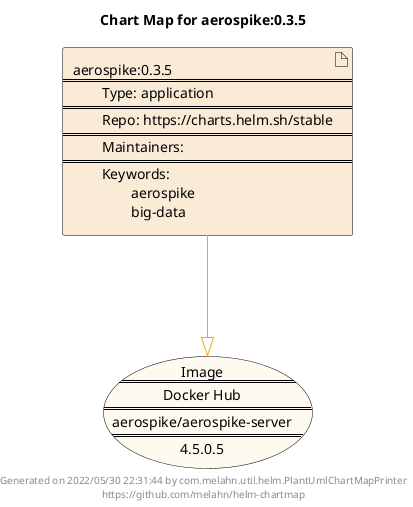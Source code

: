 @startuml
skinparam linetype ortho
skinparam backgroundColor white
skinparam usecaseBorderColor black
skinparam usecaseArrowColor LightSlateGray
skinparam artifactBorderColor black
skinparam artifactArrowColor LightSlateGray

title Chart Map for aerospike:0.3.5

'There is one referenced Helm Chart
artifact "aerospike:0.3.5\n====\n\tType: application\n====\n\tRepo: https://charts.helm.sh/stable\n====\n\tMaintainers: \n====\n\tKeywords: \n\t\taerospike\n\t\tbig-data" as aerospike_0_3_5 #AntiqueWhite

'There is one referenced Docker Image
usecase "Image\n====\nDocker Hub\n====\naerospike/aerospike-server\n====\n4.5.0.5" as aerospike_aerospike_server_4_5_0_5 #FloralWhite

'Chart Dependencies
aerospike_0_3_5--[#orange]-|>aerospike_aerospike_server_4_5_0_5

center footer Generated on 2022/05/30 22:31:44 by com.melahn.util.helm.PlantUmlChartMapPrinter\nhttps://github.com/melahn/helm-chartmap
@enduml
